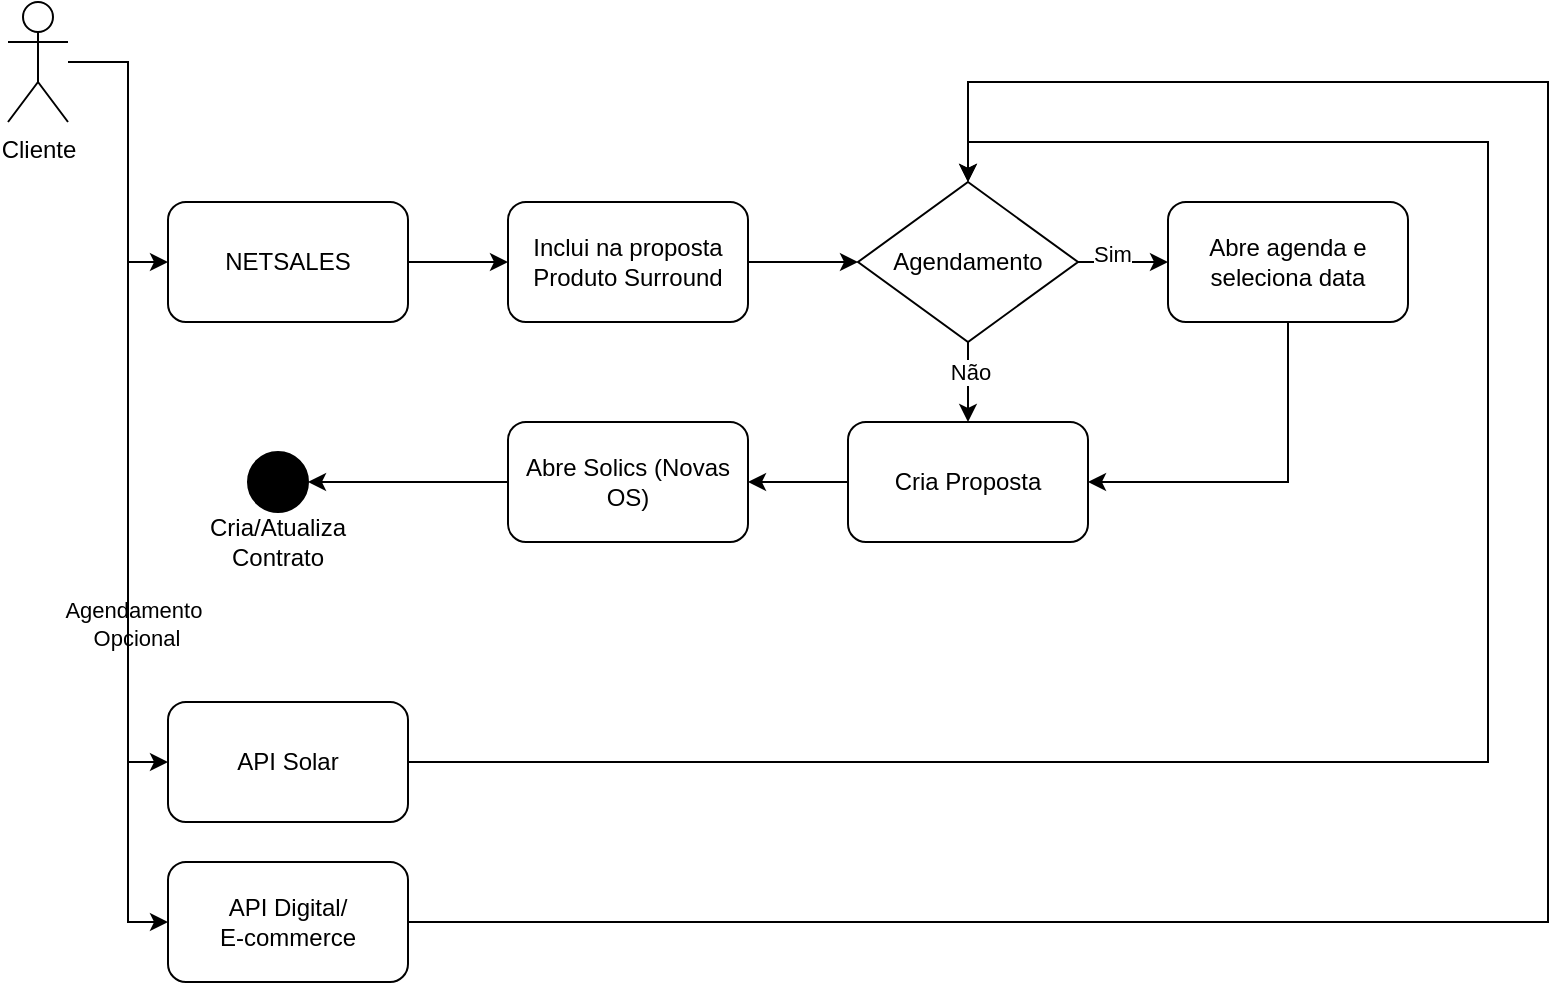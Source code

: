 <mxfile version="28.0.6" pages="3">
  <diagram name="Página-1" id="FtyRcu_OyCaBhstWfkkx">
    <mxGraphModel dx="1042" dy="527" grid="1" gridSize="10" guides="1" tooltips="1" connect="1" arrows="1" fold="1" page="1" pageScale="1" pageWidth="827" pageHeight="1169" math="0" shadow="0">
      <root>
        <mxCell id="0" />
        <mxCell id="1" parent="0" />
        <mxCell id="K8hEV0xeDy-ZEfYQ-ARj-18" style="edgeStyle=orthogonalEdgeStyle;rounded=0;orthogonalLoop=1;jettySize=auto;html=1;entryX=0;entryY=0.5;entryDx=0;entryDy=0;" edge="1" parent="1" target="K8hEV0xeDy-ZEfYQ-ARj-3">
          <mxGeometry relative="1" as="geometry">
            <mxPoint x="60" y="50" as="sourcePoint" />
            <Array as="points">
              <mxPoint x="80" y="50" />
              <mxPoint x="80" y="150" />
            </Array>
          </mxGeometry>
        </mxCell>
        <mxCell id="K8hEV0xeDy-ZEfYQ-ARj-24" style="edgeStyle=orthogonalEdgeStyle;rounded=0;orthogonalLoop=1;jettySize=auto;html=1;entryX=0;entryY=0.5;entryDx=0;entryDy=0;" edge="1" parent="1" source="K8hEV0xeDy-ZEfYQ-ARj-1" target="K8hEV0xeDy-ZEfYQ-ARj-23">
          <mxGeometry relative="1" as="geometry">
            <Array as="points">
              <mxPoint x="80" y="50" />
              <mxPoint x="80" y="400" />
            </Array>
          </mxGeometry>
        </mxCell>
        <mxCell id="K8hEV0xeDy-ZEfYQ-ARj-25" value="Agendamento&amp;nbsp;&lt;div&gt;Opcional&lt;/div&gt;" style="edgeLabel;html=1;align=center;verticalAlign=middle;resizable=0;points=[];" vertex="1" connectable="0" parent="K8hEV0xeDy-ZEfYQ-ARj-24">
          <mxGeometry x="0.556" y="4" relative="1" as="geometry">
            <mxPoint as="offset" />
          </mxGeometry>
        </mxCell>
        <mxCell id="K8hEV0xeDy-ZEfYQ-ARj-34" style="edgeStyle=orthogonalEdgeStyle;rounded=0;orthogonalLoop=1;jettySize=auto;html=1;entryX=0;entryY=0.5;entryDx=0;entryDy=0;" edge="1" parent="1" source="K8hEV0xeDy-ZEfYQ-ARj-1" target="K8hEV0xeDy-ZEfYQ-ARj-32">
          <mxGeometry relative="1" as="geometry">
            <Array as="points">
              <mxPoint x="80" y="50" />
              <mxPoint x="80" y="480" />
            </Array>
          </mxGeometry>
        </mxCell>
        <mxCell id="K8hEV0xeDy-ZEfYQ-ARj-1" value="Cliente" style="shape=umlActor;verticalLabelPosition=bottom;verticalAlign=top;html=1;outlineConnect=0;" vertex="1" parent="1">
          <mxGeometry x="20" y="20" width="30" height="60" as="geometry" />
        </mxCell>
        <mxCell id="K8hEV0xeDy-ZEfYQ-ARj-6" style="edgeStyle=orthogonalEdgeStyle;rounded=0;orthogonalLoop=1;jettySize=auto;html=1;entryX=0;entryY=0.5;entryDx=0;entryDy=0;" edge="1" parent="1" source="K8hEV0xeDy-ZEfYQ-ARj-3" target="K8hEV0xeDy-ZEfYQ-ARj-5">
          <mxGeometry relative="1" as="geometry" />
        </mxCell>
        <mxCell id="K8hEV0xeDy-ZEfYQ-ARj-3" value="NETSALES" style="rounded=1;whiteSpace=wrap;html=1;" vertex="1" parent="1">
          <mxGeometry x="100" y="120" width="120" height="60" as="geometry" />
        </mxCell>
        <mxCell id="K8hEV0xeDy-ZEfYQ-ARj-16" style="edgeStyle=orthogonalEdgeStyle;rounded=0;orthogonalLoop=1;jettySize=auto;html=1;entryX=0;entryY=0.5;entryDx=0;entryDy=0;" edge="1" parent="1" source="K8hEV0xeDy-ZEfYQ-ARj-5" target="K8hEV0xeDy-ZEfYQ-ARj-7">
          <mxGeometry relative="1" as="geometry" />
        </mxCell>
        <mxCell id="K8hEV0xeDy-ZEfYQ-ARj-5" value="Inclui na proposta Produto Surround" style="rounded=1;whiteSpace=wrap;html=1;" vertex="1" parent="1">
          <mxGeometry x="270" y="120" width="120" height="60" as="geometry" />
        </mxCell>
        <mxCell id="K8hEV0xeDy-ZEfYQ-ARj-11" style="edgeStyle=orthogonalEdgeStyle;rounded=0;orthogonalLoop=1;jettySize=auto;html=1;entryX=0.5;entryY=0;entryDx=0;entryDy=0;" edge="1" parent="1" source="K8hEV0xeDy-ZEfYQ-ARj-7" target="K8hEV0xeDy-ZEfYQ-ARj-9">
          <mxGeometry relative="1" as="geometry" />
        </mxCell>
        <mxCell id="K8hEV0xeDy-ZEfYQ-ARj-12" value="Não" style="edgeLabel;html=1;align=center;verticalAlign=middle;resizable=0;points=[];" vertex="1" connectable="0" parent="K8hEV0xeDy-ZEfYQ-ARj-11">
          <mxGeometry x="-0.24" y="1" relative="1" as="geometry">
            <mxPoint as="offset" />
          </mxGeometry>
        </mxCell>
        <mxCell id="K8hEV0xeDy-ZEfYQ-ARj-13" style="edgeStyle=orthogonalEdgeStyle;rounded=0;orthogonalLoop=1;jettySize=auto;html=1;entryX=0;entryY=0.5;entryDx=0;entryDy=0;" edge="1" parent="1" source="K8hEV0xeDy-ZEfYQ-ARj-7" target="K8hEV0xeDy-ZEfYQ-ARj-8">
          <mxGeometry relative="1" as="geometry" />
        </mxCell>
        <mxCell id="K8hEV0xeDy-ZEfYQ-ARj-14" value="Sim" style="edgeLabel;html=1;align=center;verticalAlign=middle;resizable=0;points=[];" vertex="1" connectable="0" parent="K8hEV0xeDy-ZEfYQ-ARj-13">
          <mxGeometry x="-0.253" y="4" relative="1" as="geometry">
            <mxPoint as="offset" />
          </mxGeometry>
        </mxCell>
        <mxCell id="K8hEV0xeDy-ZEfYQ-ARj-7" value="Agendamento" style="rhombus;whiteSpace=wrap;html=1;" vertex="1" parent="1">
          <mxGeometry x="445" y="110" width="110" height="80" as="geometry" />
        </mxCell>
        <mxCell id="K8hEV0xeDy-ZEfYQ-ARj-15" style="edgeStyle=orthogonalEdgeStyle;rounded=0;orthogonalLoop=1;jettySize=auto;html=1;entryX=1;entryY=0.5;entryDx=0;entryDy=0;" edge="1" parent="1" source="K8hEV0xeDy-ZEfYQ-ARj-8" target="K8hEV0xeDy-ZEfYQ-ARj-9">
          <mxGeometry relative="1" as="geometry">
            <Array as="points">
              <mxPoint x="660" y="260" />
            </Array>
          </mxGeometry>
        </mxCell>
        <mxCell id="K8hEV0xeDy-ZEfYQ-ARj-8" value="Abre agenda e seleciona data" style="rounded=1;whiteSpace=wrap;html=1;" vertex="1" parent="1">
          <mxGeometry x="600" y="120" width="120" height="60" as="geometry" />
        </mxCell>
        <mxCell id="K8hEV0xeDy-ZEfYQ-ARj-17" style="edgeStyle=orthogonalEdgeStyle;rounded=0;orthogonalLoop=1;jettySize=auto;html=1;entryX=1;entryY=0.5;entryDx=0;entryDy=0;" edge="1" parent="1" source="K8hEV0xeDy-ZEfYQ-ARj-9" target="K8hEV0xeDy-ZEfYQ-ARj-10">
          <mxGeometry relative="1" as="geometry" />
        </mxCell>
        <mxCell id="K8hEV0xeDy-ZEfYQ-ARj-9" value="Cria Proposta" style="rounded=1;whiteSpace=wrap;html=1;" vertex="1" parent="1">
          <mxGeometry x="440" y="230" width="120" height="60" as="geometry" />
        </mxCell>
        <mxCell id="K8hEV0xeDy-ZEfYQ-ARj-21" value="" style="edgeStyle=orthogonalEdgeStyle;rounded=0;orthogonalLoop=1;jettySize=auto;html=1;" edge="1" parent="1" source="K8hEV0xeDy-ZEfYQ-ARj-10" target="K8hEV0xeDy-ZEfYQ-ARj-20">
          <mxGeometry relative="1" as="geometry" />
        </mxCell>
        <mxCell id="K8hEV0xeDy-ZEfYQ-ARj-10" value="Abre Solics (Novas OS)" style="rounded=1;whiteSpace=wrap;html=1;" vertex="1" parent="1">
          <mxGeometry x="270" y="230" width="120" height="60" as="geometry" />
        </mxCell>
        <mxCell id="K8hEV0xeDy-ZEfYQ-ARj-20" value="" style="ellipse;whiteSpace=wrap;html=1;rounded=1;fillColor=#000000;" vertex="1" parent="1">
          <mxGeometry x="140" y="245" width="30" height="30" as="geometry" />
        </mxCell>
        <mxCell id="K8hEV0xeDy-ZEfYQ-ARj-22" value="Cria/Atualiza Contrato" style="text;html=1;align=center;verticalAlign=middle;whiteSpace=wrap;rounded=0;" vertex="1" parent="1">
          <mxGeometry x="125" y="275" width="60" height="30" as="geometry" />
        </mxCell>
        <mxCell id="K8hEV0xeDy-ZEfYQ-ARj-23" value="API Solar" style="rounded=1;whiteSpace=wrap;html=1;" vertex="1" parent="1">
          <mxGeometry x="100" y="370" width="120" height="60" as="geometry" />
        </mxCell>
        <mxCell id="K8hEV0xeDy-ZEfYQ-ARj-28" value="" style="edgeStyle=orthogonalEdgeStyle;rounded=0;orthogonalLoop=1;jettySize=auto;html=1;entryX=0.5;entryY=0;entryDx=0;entryDy=0;" edge="1" parent="1" source="K8hEV0xeDy-ZEfYQ-ARj-23" target="K8hEV0xeDy-ZEfYQ-ARj-7">
          <mxGeometry relative="1" as="geometry">
            <mxPoint x="220" y="400" as="sourcePoint" />
            <mxPoint x="445" y="400" as="targetPoint" />
            <Array as="points">
              <mxPoint x="760" y="400" />
              <mxPoint x="760" y="90" />
              <mxPoint x="500" y="90" />
            </Array>
          </mxGeometry>
        </mxCell>
        <mxCell id="K8hEV0xeDy-ZEfYQ-ARj-35" style="edgeStyle=orthogonalEdgeStyle;rounded=0;orthogonalLoop=1;jettySize=auto;html=1;entryX=0.5;entryY=0;entryDx=0;entryDy=0;" edge="1" parent="1" source="K8hEV0xeDy-ZEfYQ-ARj-32" target="K8hEV0xeDy-ZEfYQ-ARj-7">
          <mxGeometry relative="1" as="geometry">
            <Array as="points">
              <mxPoint x="790" y="480" />
              <mxPoint x="790" y="60" />
              <mxPoint x="500" y="60" />
            </Array>
          </mxGeometry>
        </mxCell>
        <mxCell id="K8hEV0xeDy-ZEfYQ-ARj-32" value="API Digital/&lt;div&gt;E-commerce&lt;/div&gt;" style="rounded=1;whiteSpace=wrap;html=1;" vertex="1" parent="1">
          <mxGeometry x="100" y="450" width="120" height="60" as="geometry" />
        </mxCell>
      </root>
    </mxGraphModel>
  </diagram>
  <diagram name="v2" id="h-mpUWuZhXJ0nH3l_BF_">
    <mxGraphModel dx="1042" dy="527" grid="1" gridSize="10" guides="1" tooltips="1" connect="1" arrows="1" fold="1" page="1" pageScale="1" pageWidth="827" pageHeight="1169" math="0" shadow="0">
      <root>
        <mxCell id="Z6jgbcG3CsSkZIt56fdH-0" />
        <mxCell id="Z6jgbcG3CsSkZIt56fdH-1" parent="Z6jgbcG3CsSkZIt56fdH-0" />
        <mxCell id="Z6jgbcG3CsSkZIt56fdH-2" style="edgeStyle=orthogonalEdgeStyle;rounded=0;orthogonalLoop=1;jettySize=auto;html=1;entryX=0;entryY=0.5;entryDx=0;entryDy=0;" edge="1" parent="Z6jgbcG3CsSkZIt56fdH-1" target="Z6jgbcG3CsSkZIt56fdH-8">
          <mxGeometry relative="1" as="geometry">
            <mxPoint x="60" y="50" as="sourcePoint" />
            <Array as="points">
              <mxPoint x="80" y="50" />
              <mxPoint x="80" y="150" />
            </Array>
          </mxGeometry>
        </mxCell>
        <mxCell id="Z6jgbcG3CsSkZIt56fdH-6" value="Cliente" style="shape=umlActor;verticalLabelPosition=bottom;verticalAlign=top;html=1;outlineConnect=0;" vertex="1" parent="Z6jgbcG3CsSkZIt56fdH-1">
          <mxGeometry x="20" y="20" width="30" height="60" as="geometry" />
        </mxCell>
        <mxCell id="Z6jgbcG3CsSkZIt56fdH-7" style="edgeStyle=orthogonalEdgeStyle;rounded=0;orthogonalLoop=1;jettySize=auto;html=1;entryX=0;entryY=0.5;entryDx=0;entryDy=0;" edge="1" parent="Z6jgbcG3CsSkZIt56fdH-1" source="Z6jgbcG3CsSkZIt56fdH-8" target="Z6jgbcG3CsSkZIt56fdH-10">
          <mxGeometry relative="1" as="geometry" />
        </mxCell>
        <mxCell id="Z6jgbcG3CsSkZIt56fdH-8" value="NETSALES" style="rounded=1;whiteSpace=wrap;html=1;" vertex="1" parent="Z6jgbcG3CsSkZIt56fdH-1">
          <mxGeometry x="100" y="120" width="120" height="60" as="geometry" />
        </mxCell>
        <mxCell id="Z6jgbcG3CsSkZIt56fdH-9" style="edgeStyle=orthogonalEdgeStyle;rounded=0;orthogonalLoop=1;jettySize=auto;html=1;entryX=0;entryY=0.5;entryDx=0;entryDy=0;" edge="1" parent="Z6jgbcG3CsSkZIt56fdH-1" source="Z6jgbcG3CsSkZIt56fdH-10" target="Z6jgbcG3CsSkZIt56fdH-17">
          <mxGeometry relative="1" as="geometry">
            <mxPoint x="445" y="150" as="targetPoint" />
          </mxGeometry>
        </mxCell>
        <mxCell id="Z6jgbcG3CsSkZIt56fdH-10" value="Inclui na proposta Produto Surround" style="rounded=1;whiteSpace=wrap;html=1;" vertex="1" parent="Z6jgbcG3CsSkZIt56fdH-1">
          <mxGeometry x="270" y="120" width="120" height="60" as="geometry" />
        </mxCell>
        <mxCell id="Z6jgbcG3CsSkZIt56fdH-16" style="edgeStyle=orthogonalEdgeStyle;rounded=0;orthogonalLoop=1;jettySize=auto;html=1;entryX=1;entryY=0.5;entryDx=0;entryDy=0;" edge="1" parent="Z6jgbcG3CsSkZIt56fdH-1" source="Z6jgbcG3CsSkZIt56fdH-17" target="Z6jgbcG3CsSkZIt56fdH-19">
          <mxGeometry relative="1" as="geometry">
            <Array as="points">
              <mxPoint x="660" y="260" />
            </Array>
          </mxGeometry>
        </mxCell>
        <mxCell id="Z6jgbcG3CsSkZIt56fdH-17" value="Abre agenda e seleciona data" style="rounded=1;whiteSpace=wrap;html=1;" vertex="1" parent="Z6jgbcG3CsSkZIt56fdH-1">
          <mxGeometry x="600" y="120" width="120" height="60" as="geometry" />
        </mxCell>
        <mxCell id="Z6jgbcG3CsSkZIt56fdH-18" style="edgeStyle=orthogonalEdgeStyle;rounded=0;orthogonalLoop=1;jettySize=auto;html=1;entryX=1;entryY=0.5;entryDx=0;entryDy=0;" edge="1" parent="Z6jgbcG3CsSkZIt56fdH-1" source="Z6jgbcG3CsSkZIt56fdH-19" target="Z6jgbcG3CsSkZIt56fdH-21">
          <mxGeometry relative="1" as="geometry" />
        </mxCell>
        <mxCell id="Z6jgbcG3CsSkZIt56fdH-19" value="Cria Proposta" style="rounded=1;whiteSpace=wrap;html=1;" vertex="1" parent="Z6jgbcG3CsSkZIt56fdH-1">
          <mxGeometry x="440" y="230" width="120" height="60" as="geometry" />
        </mxCell>
        <mxCell id="Z6jgbcG3CsSkZIt56fdH-20" value="" style="edgeStyle=orthogonalEdgeStyle;rounded=0;orthogonalLoop=1;jettySize=auto;html=1;" edge="1" parent="Z6jgbcG3CsSkZIt56fdH-1" source="Z6jgbcG3CsSkZIt56fdH-21" target="Z6jgbcG3CsSkZIt56fdH-22">
          <mxGeometry relative="1" as="geometry" />
        </mxCell>
        <mxCell id="Z6jgbcG3CsSkZIt56fdH-21" value="Abre Solics (Novas OS)" style="rounded=1;whiteSpace=wrap;html=1;" vertex="1" parent="Z6jgbcG3CsSkZIt56fdH-1">
          <mxGeometry x="270" y="230" width="120" height="60" as="geometry" />
        </mxCell>
        <mxCell id="Z6jgbcG3CsSkZIt56fdH-22" value="" style="ellipse;whiteSpace=wrap;html=1;rounded=1;fillColor=#000000;" vertex="1" parent="Z6jgbcG3CsSkZIt56fdH-1">
          <mxGeometry x="140" y="245" width="30" height="30" as="geometry" />
        </mxCell>
        <mxCell id="Z6jgbcG3CsSkZIt56fdH-23" value="Cria/Atualiza Contrato" style="text;html=1;align=center;verticalAlign=middle;whiteSpace=wrap;rounded=0;" vertex="1" parent="Z6jgbcG3CsSkZIt56fdH-1">
          <mxGeometry x="125" y="275" width="60" height="30" as="geometry" />
        </mxCell>
      </root>
    </mxGraphModel>
  </diagram>
  <diagram name="v3" id="82qEkYYtdOLmZOhbnPRo">
    <mxGraphModel dx="946" dy="1732" grid="1" gridSize="10" guides="1" tooltips="1" connect="1" arrows="1" fold="1" page="1" pageScale="1" pageWidth="827" pageHeight="1169" math="0" shadow="0">
      <root>
        <mxCell id="luN2ybg4KDdOnXXhsMmT-0" />
        <mxCell id="luN2ybg4KDdOnXXhsMmT-1" parent="luN2ybg4KDdOnXXhsMmT-0" />
        <mxCell id="luN2ybg4KDdOnXXhsMmT-2" style="edgeStyle=orthogonalEdgeStyle;rounded=0;orthogonalLoop=1;jettySize=auto;html=1;entryX=0;entryY=0.5;entryDx=0;entryDy=0;" parent="luN2ybg4KDdOnXXhsMmT-1" target="luN2ybg4KDdOnXXhsMmT-5" edge="1">
          <mxGeometry relative="1" as="geometry">
            <mxPoint x="50" y="140" as="sourcePoint" />
            <Array as="points">
              <mxPoint x="90" y="140" />
              <mxPoint x="90" y="140" />
            </Array>
          </mxGeometry>
        </mxCell>
        <mxCell id="luN2ybg4KDdOnXXhsMmT-3" value="Vendedor" style="shape=umlActor;verticalLabelPosition=bottom;verticalAlign=top;html=1;outlineConnect=0;" parent="luN2ybg4KDdOnXXhsMmT-1" vertex="1">
          <mxGeometry x="10" y="110" width="30" height="60" as="geometry" />
        </mxCell>
        <mxCell id="luN2ybg4KDdOnXXhsMmT-4" style="edgeStyle=orthogonalEdgeStyle;rounded=0;orthogonalLoop=1;jettySize=auto;html=1;entryX=0;entryY=0.5;entryDx=0;entryDy=0;" parent="luN2ybg4KDdOnXXhsMmT-1" source="luN2ybg4KDdOnXXhsMmT-5" target="luN2ybg4KDdOnXXhsMmT-7" edge="1">
          <mxGeometry relative="1" as="geometry" />
        </mxCell>
        <mxCell id="3K5WDLt7FC1SQIRZlHOI-27" style="edgeStyle=orthogonalEdgeStyle;rounded=0;orthogonalLoop=1;jettySize=auto;html=1;entryX=0.25;entryY=0;entryDx=0;entryDy=0;" parent="luN2ybg4KDdOnXXhsMmT-1" source="luN2ybg4KDdOnXXhsMmT-5" target="3K5WDLt7FC1SQIRZlHOI-24" edge="1">
          <mxGeometry relative="1" as="geometry" />
        </mxCell>
        <mxCell id="luN2ybg4KDdOnXXhsMmT-5" value="NETSALES" style="rounded=1;whiteSpace=wrap;html=1;" parent="luN2ybg4KDdOnXXhsMmT-1" vertex="1">
          <mxGeometry x="100" y="110" width="120" height="60" as="geometry" />
        </mxCell>
        <mxCell id="luN2ybg4KDdOnXXhsMmT-7" value="Venda Prospect" style="rounded=1;whiteSpace=wrap;html=1;" parent="luN2ybg4KDdOnXXhsMmT-1" vertex="1">
          <mxGeometry x="270" y="110" width="120" height="60" as="geometry" />
        </mxCell>
        <mxCell id="3K5WDLt7FC1SQIRZlHOI-5" style="edgeStyle=orthogonalEdgeStyle;rounded=0;orthogonalLoop=1;jettySize=auto;html=1;entryX=0;entryY=0.5;entryDx=0;entryDy=0;exitX=1;exitY=0.5;exitDx=0;exitDy=0;" parent="luN2ybg4KDdOnXXhsMmT-1" source="3K5WDLt7FC1SQIRZlHOI-1" target="3K5WDLt7FC1SQIRZlHOI-3" edge="1">
          <mxGeometry relative="1" as="geometry">
            <Array as="points">
              <mxPoint x="600" y="140" />
              <mxPoint x="600" y="140" />
            </Array>
          </mxGeometry>
        </mxCell>
        <mxCell id="3K5WDLt7FC1SQIRZlHOI-6" value="SoundBox&amp;nbsp;&lt;div&gt;(&lt;span style=&quot;background-color: light-dark(#ffffff, var(--ge-dark-color, #121212)); color: light-dark(rgb(0, 0, 0), rgb(255, 255, 255));&quot;&gt;VSB/IP)&lt;/span&gt;&lt;/div&gt;" style="edgeLabel;html=1;align=center;verticalAlign=middle;resizable=0;points=[];" parent="3K5WDLt7FC1SQIRZlHOI-5" vertex="1" connectable="0">
          <mxGeometry x="-0.567" y="-2" relative="1" as="geometry">
            <mxPoint x="31" y="-2" as="offset" />
          </mxGeometry>
        </mxCell>
        <mxCell id="3K5WDLt7FC1SQIRZlHOI-8" style="edgeStyle=orthogonalEdgeStyle;rounded=0;orthogonalLoop=1;jettySize=auto;html=1;entryX=0;entryY=0.5;entryDx=0;entryDy=0;exitX=0.5;exitY=0;exitDx=0;exitDy=0;" parent="luN2ybg4KDdOnXXhsMmT-1" source="3K5WDLt7FC1SQIRZlHOI-1" target="3K5WDLt7FC1SQIRZlHOI-7" edge="1">
          <mxGeometry relative="1" as="geometry" />
        </mxCell>
        <mxCell id="3K5WDLt7FC1SQIRZlHOI-9" value="SoundBox Plus&amp;nbsp;&lt;div&gt;(VSB/IP + WSS)&lt;/div&gt;" style="edgeLabel;html=1;align=center;verticalAlign=middle;resizable=0;points=[];" parent="3K5WDLt7FC1SQIRZlHOI-8" vertex="1" connectable="0">
          <mxGeometry x="-0.578" y="-2" relative="1" as="geometry">
            <mxPoint as="offset" />
          </mxGeometry>
        </mxCell>
        <mxCell id="3K5WDLt7FC1SQIRZlHOI-1" value="TV" style="rhombus;whiteSpace=wrap;html=1;fillColor=#fff2cc;strokeColor=#d6b656;" parent="luN2ybg4KDdOnXXhsMmT-1" vertex="1">
          <mxGeometry x="421" y="100" width="80" height="80" as="geometry" />
        </mxCell>
        <mxCell id="3K5WDLt7FC1SQIRZlHOI-3" value="" style="ellipse;whiteSpace=wrap;html=1;rounded=1;fillColor=#000000;" parent="luN2ybg4KDdOnXXhsMmT-1" vertex="1">
          <mxGeometry x="630" y="125" width="30" height="30" as="geometry" />
        </mxCell>
        <mxCell id="3K5WDLt7FC1SQIRZlHOI-4" value="AS-IS" style="text;html=1;align=center;verticalAlign=middle;whiteSpace=wrap;rounded=0;" parent="luN2ybg4KDdOnXXhsMmT-1" vertex="1">
          <mxGeometry x="615" y="100" width="60" height="30" as="geometry" />
        </mxCell>
        <mxCell id="3K5WDLt7FC1SQIRZlHOI-12" style="edgeStyle=orthogonalEdgeStyle;rounded=0;orthogonalLoop=1;jettySize=auto;html=1;entryX=0;entryY=0.5;entryDx=0;entryDy=0;" parent="luN2ybg4KDdOnXXhsMmT-1" source="3K5WDLt7FC1SQIRZlHOI-7" target="3K5WDLt7FC1SQIRZlHOI-11" edge="1">
          <mxGeometry relative="1" as="geometry" />
        </mxCell>
        <mxCell id="3K5WDLt7FC1SQIRZlHOI-7" value="Adesão Pacote (produto principal + SVA)" style="rounded=1;whiteSpace=wrap;html=1;" parent="luN2ybg4KDdOnXXhsMmT-1" vertex="1">
          <mxGeometry x="530" y="10" width="120" height="60" as="geometry" />
        </mxCell>
        <mxCell id="3K5WDLt7FC1SQIRZlHOI-10" style="edgeStyle=orthogonalEdgeStyle;rounded=0;orthogonalLoop=1;jettySize=auto;html=1;entryX=0;entryY=0.5;entryDx=0;entryDy=0;" parent="luN2ybg4KDdOnXXhsMmT-1" source="luN2ybg4KDdOnXXhsMmT-7" target="3K5WDLt7FC1SQIRZlHOI-1" edge="1">
          <mxGeometry relative="1" as="geometry" />
        </mxCell>
        <mxCell id="3K5WDLt7FC1SQIRZlHOI-14" style="edgeStyle=orthogonalEdgeStyle;rounded=0;orthogonalLoop=1;jettySize=auto;html=1;entryX=0;entryY=0.5;entryDx=0;entryDy=0;" parent="luN2ybg4KDdOnXXhsMmT-1" source="3K5WDLt7FC1SQIRZlHOI-11" target="3K5WDLt7FC1SQIRZlHOI-13" edge="1">
          <mxGeometry relative="1" as="geometry" />
        </mxCell>
        <mxCell id="3K5WDLt7FC1SQIRZlHOI-11" value="Cria Proposta" style="rounded=1;whiteSpace=wrap;html=1;" parent="luN2ybg4KDdOnXXhsMmT-1" vertex="1">
          <mxGeometry x="690" y="10" width="120" height="60" as="geometry" />
        </mxCell>
        <mxCell id="3K5WDLt7FC1SQIRZlHOI-18" style="edgeStyle=orthogonalEdgeStyle;rounded=0;orthogonalLoop=1;jettySize=auto;html=1;entryX=0;entryY=0.5;entryDx=0;entryDy=0;" parent="luN2ybg4KDdOnXXhsMmT-1" source="3K5WDLt7FC1SQIRZlHOI-13" target="3K5WDLt7FC1SQIRZlHOI-15" edge="1">
          <mxGeometry relative="1" as="geometry" />
        </mxCell>
        <mxCell id="3K5WDLt7FC1SQIRZlHOI-13" value="Cria Contrato" style="rounded=1;whiteSpace=wrap;html=1;" parent="luN2ybg4KDdOnXXhsMmT-1" vertex="1">
          <mxGeometry x="840" y="10" width="120" height="60" as="geometry" />
        </mxCell>
        <mxCell id="3K5WDLt7FC1SQIRZlHOI-19" style="edgeStyle=orthogonalEdgeStyle;rounded=0;orthogonalLoop=1;jettySize=auto;html=1;entryX=0;entryY=0.5;entryDx=0;entryDy=0;" parent="luN2ybg4KDdOnXXhsMmT-1" source="3K5WDLt7FC1SQIRZlHOI-15" target="3K5WDLt7FC1SQIRZlHOI-16" edge="1">
          <mxGeometry relative="1" as="geometry" />
        </mxCell>
        <mxCell id="3K5WDLt7FC1SQIRZlHOI-15" value="Abre Solic" style="rounded=1;whiteSpace=wrap;html=1;" parent="luN2ybg4KDdOnXXhsMmT-1" vertex="1">
          <mxGeometry x="990" y="10" width="120" height="60" as="geometry" />
        </mxCell>
        <mxCell id="3K5WDLt7FC1SQIRZlHOI-20" style="edgeStyle=orthogonalEdgeStyle;rounded=0;orthogonalLoop=1;jettySize=auto;html=1;entryX=0;entryY=0.5;entryDx=0;entryDy=0;" parent="luN2ybg4KDdOnXXhsMmT-1" source="3K5WDLt7FC1SQIRZlHOI-16" target="3K5WDLt7FC1SQIRZlHOI-17" edge="1">
          <mxGeometry relative="1" as="geometry" />
        </mxCell>
        <mxCell id="3K5WDLt7FC1SQIRZlHOI-16" value="Abre OS Instalação VSB (AS-IS)" style="rounded=1;whiteSpace=wrap;html=1;" parent="luN2ybg4KDdOnXXhsMmT-1" vertex="1">
          <mxGeometry x="1140" y="10" width="120" height="60" as="geometry" />
        </mxCell>
        <mxCell id="3K5WDLt7FC1SQIRZlHOI-17" value="Abre OS Instalação ACESS (Nova)" style="rounded=1;whiteSpace=wrap;html=1;fillColor=#fff2cc;strokeColor=#d6b656;" parent="luN2ybg4KDdOnXXhsMmT-1" vertex="1">
          <mxGeometry x="1290" y="10" width="120" height="60" as="geometry" />
        </mxCell>
        <mxCell id="3K5WDLt7FC1SQIRZlHOI-22" style="edgeStyle=orthogonalEdgeStyle;rounded=0;orthogonalLoop=1;jettySize=auto;html=1;" parent="luN2ybg4KDdOnXXhsMmT-1" source="3K5WDLt7FC1SQIRZlHOI-21" target="3K5WDLt7FC1SQIRZlHOI-7" edge="1">
          <mxGeometry relative="1" as="geometry" />
        </mxCell>
        <mxCell id="3K5WDLt7FC1SQIRZlHOI-23" value="Novo produto WSS" style="edgeLabel;html=1;align=center;verticalAlign=middle;resizable=0;points=[];" parent="3K5WDLt7FC1SQIRZlHOI-22" vertex="1" connectable="0">
          <mxGeometry x="-0.254" y="-1" relative="1" as="geometry">
            <mxPoint as="offset" />
          </mxGeometry>
        </mxCell>
        <mxCell id="3K5WDLt7FC1SQIRZlHOI-21" value="FEPP" style="rounded=1;whiteSpace=wrap;html=1;" parent="luN2ybg4KDdOnXXhsMmT-1" vertex="1">
          <mxGeometry x="100" y="-60" width="120" height="60" as="geometry" />
        </mxCell>
        <mxCell id="3K5WDLt7FC1SQIRZlHOI-26" style="edgeStyle=orthogonalEdgeStyle;rounded=0;orthogonalLoop=1;jettySize=auto;html=1;entryX=0;entryY=0.5;entryDx=0;entryDy=0;" parent="luN2ybg4KDdOnXXhsMmT-1" source="3K5WDLt7FC1SQIRZlHOI-24" target="jagK8JZ-cD4knPiuqzfz-19" edge="1">
          <mxGeometry relative="1" as="geometry">
            <Array as="points">
              <mxPoint x="270" y="330" />
            </Array>
          </mxGeometry>
        </mxCell>
        <mxCell id="3K5WDLt7FC1SQIRZlHOI-24" value="Venda Base" style="rounded=1;whiteSpace=wrap;html=1;" parent="luN2ybg4KDdOnXXhsMmT-1" vertex="1">
          <mxGeometry x="130" y="300" width="120" height="60" as="geometry" />
        </mxCell>
        <mxCell id="3K5WDLt7FC1SQIRZlHOI-30" style="edgeStyle=orthogonalEdgeStyle;rounded=0;orthogonalLoop=1;jettySize=auto;html=1;entryX=0;entryY=0.5;entryDx=0;entryDy=0;" parent="luN2ybg4KDdOnXXhsMmT-1" source="3K5WDLt7FC1SQIRZlHOI-25" target="3K5WDLt7FC1SQIRZlHOI-32" edge="1">
          <mxGeometry relative="1" as="geometry">
            <mxPoint x="580" y="330" as="targetPoint" />
          </mxGeometry>
        </mxCell>
        <mxCell id="3K5WDLt7FC1SQIRZlHOI-31" value="Sim" style="edgeLabel;html=1;align=center;verticalAlign=middle;resizable=0;points=[];" parent="3K5WDLt7FC1SQIRZlHOI-30" vertex="1" connectable="0">
          <mxGeometry x="-0.139" y="-2" relative="1" as="geometry">
            <mxPoint x="-1" as="offset" />
          </mxGeometry>
        </mxCell>
        <mxCell id="jagK8JZ-cD4knPiuqzfz-14" style="edgeStyle=orthogonalEdgeStyle;rounded=0;orthogonalLoop=1;jettySize=auto;html=1;entryX=0;entryY=0.5;entryDx=0;entryDy=0;" edge="1" parent="luN2ybg4KDdOnXXhsMmT-1" source="3K5WDLt7FC1SQIRZlHOI-25" target="jagK8JZ-cD4knPiuqzfz-7">
          <mxGeometry relative="1" as="geometry">
            <Array as="points">
              <mxPoint x="461" y="420" />
            </Array>
          </mxGeometry>
        </mxCell>
        <mxCell id="jagK8JZ-cD4knPiuqzfz-15" value="Não" style="edgeLabel;html=1;align=center;verticalAlign=middle;resizable=0;points=[];" vertex="1" connectable="0" parent="jagK8JZ-cD4knPiuqzfz-14">
          <mxGeometry x="-0.24" y="-1" relative="1" as="geometry">
            <mxPoint x="-57" y="-21" as="offset" />
          </mxGeometry>
        </mxCell>
        <mxCell id="3K5WDLt7FC1SQIRZlHOI-25" value="Tem TV SoundBox?" style="rhombus;whiteSpace=wrap;html=1;fillColor=#fff2cc;strokeColor=#d6b656;" parent="luN2ybg4KDdOnXXhsMmT-1" vertex="1">
          <mxGeometry x="421" y="290" width="80" height="80" as="geometry" />
        </mxCell>
        <mxCell id="3K5WDLt7FC1SQIRZlHOI-35" style="edgeStyle=orthogonalEdgeStyle;rounded=0;orthogonalLoop=1;jettySize=auto;html=1;entryX=0;entryY=0.5;entryDx=0;entryDy=0;" parent="luN2ybg4KDdOnXXhsMmT-1" source="3K5WDLt7FC1SQIRZlHOI-32" target="3K5WDLt7FC1SQIRZlHOI-34" edge="1">
          <mxGeometry relative="1" as="geometry" />
        </mxCell>
        <mxCell id="jagK8JZ-cD4knPiuqzfz-0" value="Sim" style="edgeLabel;html=1;align=center;verticalAlign=middle;resizable=0;points=[];" vertex="1" connectable="0" parent="3K5WDLt7FC1SQIRZlHOI-35">
          <mxGeometry x="0.067" y="-1" relative="1" as="geometry">
            <mxPoint as="offset" />
          </mxGeometry>
        </mxCell>
        <mxCell id="jagK8JZ-cD4knPiuqzfz-8" style="edgeStyle=orthogonalEdgeStyle;rounded=0;orthogonalLoop=1;jettySize=auto;html=1;entryX=0;entryY=0.5;entryDx=0;entryDy=0;" edge="1" parent="luN2ybg4KDdOnXXhsMmT-1" source="3K5WDLt7FC1SQIRZlHOI-32" target="jagK8JZ-cD4knPiuqzfz-7">
          <mxGeometry relative="1" as="geometry">
            <Array as="points">
              <mxPoint x="600" y="420" />
            </Array>
          </mxGeometry>
        </mxCell>
        <mxCell id="jagK8JZ-cD4knPiuqzfz-9" value="Não" style="edgeLabel;html=1;align=center;verticalAlign=middle;resizable=0;points=[];" vertex="1" connectable="0" parent="jagK8JZ-cD4knPiuqzfz-8">
          <mxGeometry x="-0.586" relative="1" as="geometry">
            <mxPoint as="offset" />
          </mxGeometry>
        </mxCell>
        <mxCell id="3K5WDLt7FC1SQIRZlHOI-32" value="Compatível com&amp;nbsp;&lt;div&gt;Surround&lt;/div&gt;" style="rhombus;whiteSpace=wrap;html=1;fillColor=#fff2cc;strokeColor=#d6b656;" parent="luN2ybg4KDdOnXXhsMmT-1" vertex="1">
          <mxGeometry x="560" y="290" width="80" height="80" as="geometry" />
        </mxCell>
        <mxCell id="jagK8JZ-cD4knPiuqzfz-2" value="" style="edgeStyle=orthogonalEdgeStyle;rounded=0;orthogonalLoop=1;jettySize=auto;html=1;entryX=0;entryY=0.129;entryDx=0;entryDy=0;entryPerimeter=0;" edge="1" parent="luN2ybg4KDdOnXXhsMmT-1" source="3K5WDLt7FC1SQIRZlHOI-34" target="jagK8JZ-cD4knPiuqzfz-1">
          <mxGeometry relative="1" as="geometry" />
        </mxCell>
        <mxCell id="3K5WDLt7FC1SQIRZlHOI-34" value="Adesão SVA Surround" style="rounded=1;whiteSpace=wrap;html=1;" parent="luN2ybg4KDdOnXXhsMmT-1" vertex="1">
          <mxGeometry x="690" y="300" width="120" height="60" as="geometry" />
        </mxCell>
        <mxCell id="jagK8JZ-cD4knPiuqzfz-4" value="" style="edgeStyle=orthogonalEdgeStyle;rounded=0;orthogonalLoop=1;jettySize=auto;html=1;" edge="1" parent="luN2ybg4KDdOnXXhsMmT-1" source="jagK8JZ-cD4knPiuqzfz-1" target="jagK8JZ-cD4knPiuqzfz-3">
          <mxGeometry relative="1" as="geometry" />
        </mxCell>
        <mxCell id="jagK8JZ-cD4knPiuqzfz-1" value="Altera Proposta Assinante" style="whiteSpace=wrap;html=1;rounded=1;" vertex="1" parent="luN2ybg4KDdOnXXhsMmT-1">
          <mxGeometry x="840" y="300" width="120" height="240" as="geometry" />
        </mxCell>
        <mxCell id="jagK8JZ-cD4knPiuqzfz-6" value="" style="edgeStyle=orthogonalEdgeStyle;rounded=0;orthogonalLoop=1;jettySize=auto;html=1;" edge="1" parent="luN2ybg4KDdOnXXhsMmT-1" source="jagK8JZ-cD4knPiuqzfz-3" target="jagK8JZ-cD4knPiuqzfz-5">
          <mxGeometry relative="1" as="geometry" />
        </mxCell>
        <mxCell id="jagK8JZ-cD4knPiuqzfz-12" style="edgeStyle=orthogonalEdgeStyle;rounded=0;orthogonalLoop=1;jettySize=auto;html=1;entryX=0;entryY=0.5;entryDx=0;entryDy=0;exitX=1;exitY=0.5;exitDx=0;exitDy=0;" edge="1" parent="luN2ybg4KDdOnXXhsMmT-1" source="jagK8JZ-cD4knPiuqzfz-3" target="jagK8JZ-cD4knPiuqzfz-11">
          <mxGeometry relative="1" as="geometry">
            <Array as="points">
              <mxPoint x="1130" y="420" />
              <mxPoint x="1130" y="420" />
            </Array>
          </mxGeometry>
        </mxCell>
        <mxCell id="jagK8JZ-cD4knPiuqzfz-27" style="edgeStyle=orthogonalEdgeStyle;rounded=0;orthogonalLoop=1;jettySize=auto;html=1;entryX=0;entryY=0.5;entryDx=0;entryDy=0;" edge="1" parent="luN2ybg4KDdOnXXhsMmT-1" source="jagK8JZ-cD4knPiuqzfz-3" target="jagK8JZ-cD4knPiuqzfz-26">
          <mxGeometry relative="1" as="geometry">
            <Array as="points">
              <mxPoint x="1050" y="510" />
            </Array>
          </mxGeometry>
        </mxCell>
        <mxCell id="jagK8JZ-cD4knPiuqzfz-3" value="Abre Solic" style="whiteSpace=wrap;html=1;rounded=1;" vertex="1" parent="luN2ybg4KDdOnXXhsMmT-1">
          <mxGeometry x="990" y="300" width="120" height="240" as="geometry" />
        </mxCell>
        <mxCell id="jagK8JZ-cD4knPiuqzfz-5" value="OS Mudança Pacote UPG Acessórios" style="whiteSpace=wrap;html=1;rounded=1;" vertex="1" parent="luN2ybg4KDdOnXXhsMmT-1">
          <mxGeometry x="1290" y="300" width="120" height="60" as="geometry" />
        </mxCell>
        <mxCell id="jagK8JZ-cD4knPiuqzfz-10" style="edgeStyle=orthogonalEdgeStyle;rounded=0;orthogonalLoop=1;jettySize=auto;html=1;" edge="1" parent="luN2ybg4KDdOnXXhsMmT-1" source="jagK8JZ-cD4knPiuqzfz-7" target="jagK8JZ-cD4knPiuqzfz-1">
          <mxGeometry relative="1" as="geometry" />
        </mxCell>
        <mxCell id="jagK8JZ-cD4knPiuqzfz-7" value="Adesão Pacote Soundbox Plus" style="rounded=1;whiteSpace=wrap;html=1;" vertex="1" parent="luN2ybg4KDdOnXXhsMmT-1">
          <mxGeometry x="690" y="390" width="120" height="60" as="geometry" />
        </mxCell>
        <mxCell id="jagK8JZ-cD4knPiuqzfz-13" style="edgeStyle=orthogonalEdgeStyle;rounded=0;orthogonalLoop=1;jettySize=auto;html=1;entryX=0.5;entryY=1;entryDx=0;entryDy=0;" edge="1" parent="luN2ybg4KDdOnXXhsMmT-1" source="jagK8JZ-cD4knPiuqzfz-11" target="jagK8JZ-cD4knPiuqzfz-5">
          <mxGeometry relative="1" as="geometry" />
        </mxCell>
        <mxCell id="jagK8JZ-cD4knPiuqzfz-11" value="OS Mudança Pacote RET Acessórios" style="whiteSpace=wrap;html=1;rounded=1;" vertex="1" parent="luN2ybg4KDdOnXXhsMmT-1">
          <mxGeometry x="1140" y="390" width="120" height="60" as="geometry" />
        </mxCell>
        <mxCell id="jagK8JZ-cD4knPiuqzfz-23" style="edgeStyle=orthogonalEdgeStyle;rounded=0;orthogonalLoop=1;jettySize=auto;html=1;entryX=0;entryY=0.5;entryDx=0;entryDy=0;" edge="1" parent="luN2ybg4KDdOnXXhsMmT-1" source="jagK8JZ-cD4knPiuqzfz-19" target="jagK8JZ-cD4knPiuqzfz-22">
          <mxGeometry relative="1" as="geometry">
            <Array as="points">
              <mxPoint x="320" y="510" />
            </Array>
          </mxGeometry>
        </mxCell>
        <mxCell id="jagK8JZ-cD4knPiuqzfz-24" value="Sim" style="edgeLabel;html=1;align=center;verticalAlign=middle;resizable=0;points=[];" vertex="1" connectable="0" parent="jagK8JZ-cD4knPiuqzfz-23">
          <mxGeometry x="-0.835" y="-3" relative="1" as="geometry">
            <mxPoint as="offset" />
          </mxGeometry>
        </mxCell>
        <mxCell id="jagK8JZ-cD4knPiuqzfz-29" style="edgeStyle=orthogonalEdgeStyle;rounded=0;orthogonalLoop=1;jettySize=auto;html=1;entryX=0;entryY=0.5;entryDx=0;entryDy=0;" edge="1" parent="luN2ybg4KDdOnXXhsMmT-1" source="jagK8JZ-cD4knPiuqzfz-19" target="jagK8JZ-cD4knPiuqzfz-28">
          <mxGeometry relative="1" as="geometry">
            <Array as="points">
              <mxPoint x="320" y="600" />
            </Array>
          </mxGeometry>
        </mxCell>
        <mxCell id="jagK8JZ-cD4knPiuqzfz-19" value="Tem TV SoundBox Plus?" style="rhombus;whiteSpace=wrap;html=1;fillColor=#fff2cc;strokeColor=#d6b656;" vertex="1" parent="luN2ybg4KDdOnXXhsMmT-1">
          <mxGeometry x="280" y="290" width="80" height="80" as="geometry" />
        </mxCell>
        <mxCell id="jagK8JZ-cD4knPiuqzfz-20" style="edgeStyle=orthogonalEdgeStyle;rounded=0;orthogonalLoop=1;jettySize=auto;html=1;entryX=0;entryY=0.5;entryDx=0;entryDy=0;" edge="1" parent="luN2ybg4KDdOnXXhsMmT-1" source="jagK8JZ-cD4knPiuqzfz-19" target="3K5WDLt7FC1SQIRZlHOI-25">
          <mxGeometry relative="1" as="geometry" />
        </mxCell>
        <mxCell id="jagK8JZ-cD4knPiuqzfz-21" value="Não" style="edgeLabel;html=1;align=center;verticalAlign=middle;resizable=0;points=[];" vertex="1" connectable="0" parent="jagK8JZ-cD4knPiuqzfz-20">
          <mxGeometry x="-0.344" relative="1" as="geometry">
            <mxPoint as="offset" />
          </mxGeometry>
        </mxCell>
        <mxCell id="jagK8JZ-cD4knPiuqzfz-25" style="edgeStyle=orthogonalEdgeStyle;rounded=0;orthogonalLoop=1;jettySize=auto;html=1;entryX=-0.017;entryY=0.879;entryDx=0;entryDy=0;entryPerimeter=0;" edge="1" parent="luN2ybg4KDdOnXXhsMmT-1" source="jagK8JZ-cD4knPiuqzfz-22" target="jagK8JZ-cD4knPiuqzfz-1">
          <mxGeometry relative="1" as="geometry" />
        </mxCell>
        <mxCell id="jagK8JZ-cD4knPiuqzfz-22" value="Downgrade" style="rounded=1;whiteSpace=wrap;html=1;" vertex="1" parent="luN2ybg4KDdOnXXhsMmT-1">
          <mxGeometry x="690" y="480" width="120" height="60" as="geometry" />
        </mxCell>
        <mxCell id="jagK8JZ-cD4knPiuqzfz-26" value="OS Mudança Pacote DOW Acessórios" style="whiteSpace=wrap;html=1;rounded=1;" vertex="1" parent="luN2ybg4KDdOnXXhsMmT-1">
          <mxGeometry x="1140" y="480" width="120" height="60" as="geometry" />
        </mxCell>
        <mxCell id="jagK8JZ-cD4knPiuqzfz-34" style="edgeStyle=orthogonalEdgeStyle;rounded=0;orthogonalLoop=1;jettySize=auto;html=1;entryX=0;entryY=0.5;entryDx=0;entryDy=0;" edge="1" parent="luN2ybg4KDdOnXXhsMmT-1" source="jagK8JZ-cD4knPiuqzfz-28" target="jagK8JZ-cD4knPiuqzfz-31">
          <mxGeometry relative="1" as="geometry" />
        </mxCell>
        <mxCell id="jagK8JZ-cD4knPiuqzfz-28" value="Cancelamento Total" style="rounded=1;whiteSpace=wrap;html=1;" vertex="1" parent="luN2ybg4KDdOnXXhsMmT-1">
          <mxGeometry x="690" y="570" width="120" height="60" as="geometry" />
        </mxCell>
        <mxCell id="jagK8JZ-cD4knPiuqzfz-31" value="" style="ellipse;whiteSpace=wrap;html=1;rounded=1;fillColor=#000000;" vertex="1" parent="luN2ybg4KDdOnXXhsMmT-1">
          <mxGeometry x="875" y="585" width="30" height="30" as="geometry" />
        </mxCell>
        <mxCell id="jagK8JZ-cD4knPiuqzfz-32" value="AS-IS" style="text;html=1;align=center;verticalAlign=middle;whiteSpace=wrap;rounded=0;" vertex="1" parent="luN2ybg4KDdOnXXhsMmT-1">
          <mxGeometry x="860" y="560" width="60" height="30" as="geometry" />
        </mxCell>
        <mxCell id="jagK8JZ-cD4knPiuqzfz-41" value="" style="edgeStyle=orthogonalEdgeStyle;rounded=0;orthogonalLoop=1;jettySize=auto;html=1;" edge="1" parent="luN2ybg4KDdOnXXhsMmT-1" source="jagK8JZ-cD4knPiuqzfz-35" target="jagK8JZ-cD4knPiuqzfz-40">
          <mxGeometry relative="1" as="geometry" />
        </mxCell>
        <mxCell id="jagK8JZ-cD4knPiuqzfz-35" value="NETSMS" style="rounded=1;whiteSpace=wrap;html=1;" vertex="1" parent="luN2ybg4KDdOnXXhsMmT-1">
          <mxGeometry x="100" y="650" width="120" height="60" as="geometry" />
        </mxCell>
        <mxCell id="jagK8JZ-cD4knPiuqzfz-39" style="edgeStyle=orthogonalEdgeStyle;rounded=0;orthogonalLoop=1;jettySize=auto;html=1;entryX=0;entryY=0.5;entryDx=0;entryDy=0;" edge="1" parent="luN2ybg4KDdOnXXhsMmT-1" source="jagK8JZ-cD4knPiuqzfz-38" target="jagK8JZ-cD4knPiuqzfz-35">
          <mxGeometry relative="1" as="geometry" />
        </mxCell>
        <mxCell id="jagK8JZ-cD4knPiuqzfz-38" value="Atendente" style="shape=umlActor;verticalLabelPosition=bottom;verticalAlign=top;html=1;outlineConnect=0;" vertex="1" parent="luN2ybg4KDdOnXXhsMmT-1">
          <mxGeometry x="20" y="530" width="30" height="60" as="geometry" />
        </mxCell>
        <mxCell id="jagK8JZ-cD4knPiuqzfz-42" style="edgeStyle=orthogonalEdgeStyle;rounded=0;orthogonalLoop=1;jettySize=auto;html=1;entryX=0;entryY=0.5;entryDx=0;entryDy=0;" edge="1" parent="luN2ybg4KDdOnXXhsMmT-1" source="jagK8JZ-cD4knPiuqzfz-40" target="jagK8JZ-cD4knPiuqzfz-43">
          <mxGeometry relative="1" as="geometry">
            <mxPoint x="1130" y="680" as="targetPoint" />
          </mxGeometry>
        </mxCell>
        <mxCell id="jagK8JZ-cD4knPiuqzfz-40" value="Troca Equipamento" style="whiteSpace=wrap;html=1;rounded=1;" vertex="1" parent="luN2ybg4KDdOnXXhsMmT-1">
          <mxGeometry x="300" y="650" width="120" height="60" as="geometry" />
        </mxCell>
        <mxCell id="jagK8JZ-cD4knPiuqzfz-43" value="OS Mudança Pacote VT Acessórios" style="whiteSpace=wrap;html=1;rounded=1;" vertex="1" parent="luN2ybg4KDdOnXXhsMmT-1">
          <mxGeometry x="1140" y="650" width="120" height="60" as="geometry" />
        </mxCell>
      </root>
    </mxGraphModel>
  </diagram>
</mxfile>
